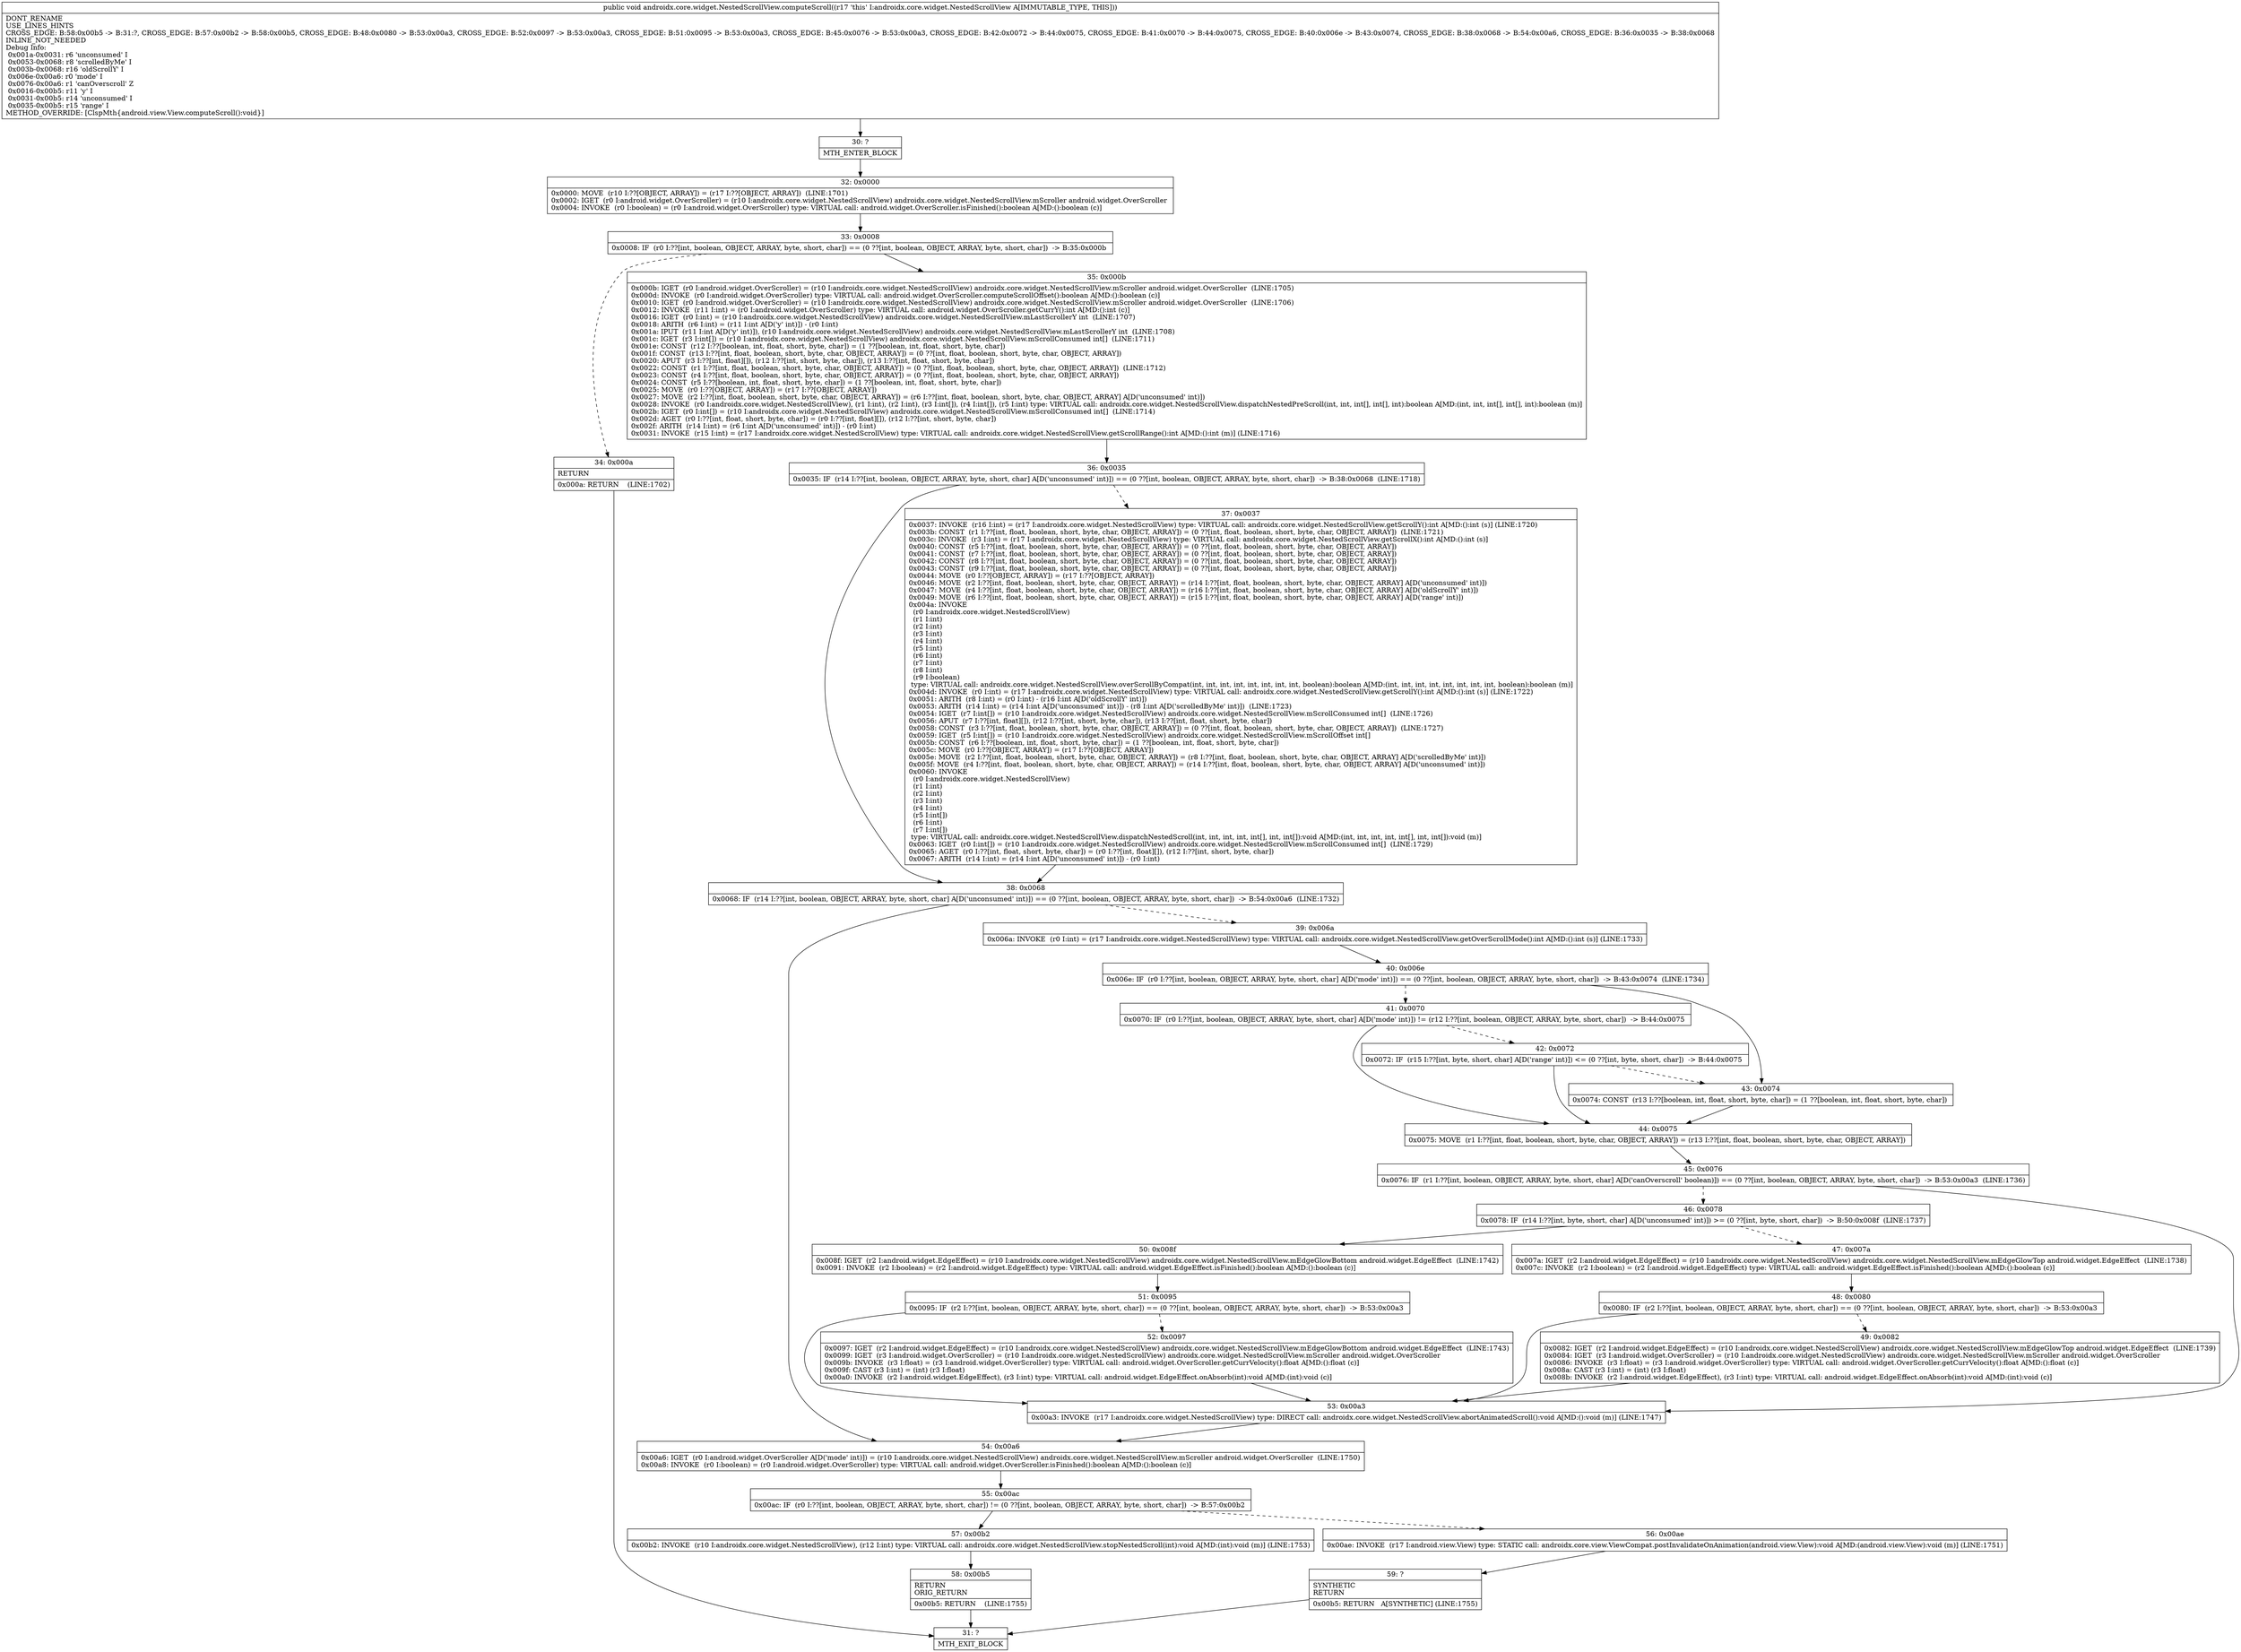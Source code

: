 digraph "CFG forandroidx.core.widget.NestedScrollView.computeScroll()V" {
Node_30 [shape=record,label="{30\:\ ?|MTH_ENTER_BLOCK\l}"];
Node_32 [shape=record,label="{32\:\ 0x0000|0x0000: MOVE  (r10 I:??[OBJECT, ARRAY]) = (r17 I:??[OBJECT, ARRAY])  (LINE:1701)\l0x0002: IGET  (r0 I:android.widget.OverScroller) = (r10 I:androidx.core.widget.NestedScrollView) androidx.core.widget.NestedScrollView.mScroller android.widget.OverScroller \l0x0004: INVOKE  (r0 I:boolean) = (r0 I:android.widget.OverScroller) type: VIRTUAL call: android.widget.OverScroller.isFinished():boolean A[MD:():boolean (c)]\l}"];
Node_33 [shape=record,label="{33\:\ 0x0008|0x0008: IF  (r0 I:??[int, boolean, OBJECT, ARRAY, byte, short, char]) == (0 ??[int, boolean, OBJECT, ARRAY, byte, short, char])  \-\> B:35:0x000b \l}"];
Node_34 [shape=record,label="{34\:\ 0x000a|RETURN\l|0x000a: RETURN    (LINE:1702)\l}"];
Node_31 [shape=record,label="{31\:\ ?|MTH_EXIT_BLOCK\l}"];
Node_35 [shape=record,label="{35\:\ 0x000b|0x000b: IGET  (r0 I:android.widget.OverScroller) = (r10 I:androidx.core.widget.NestedScrollView) androidx.core.widget.NestedScrollView.mScroller android.widget.OverScroller  (LINE:1705)\l0x000d: INVOKE  (r0 I:android.widget.OverScroller) type: VIRTUAL call: android.widget.OverScroller.computeScrollOffset():boolean A[MD:():boolean (c)]\l0x0010: IGET  (r0 I:android.widget.OverScroller) = (r10 I:androidx.core.widget.NestedScrollView) androidx.core.widget.NestedScrollView.mScroller android.widget.OverScroller  (LINE:1706)\l0x0012: INVOKE  (r11 I:int) = (r0 I:android.widget.OverScroller) type: VIRTUAL call: android.widget.OverScroller.getCurrY():int A[MD:():int (c)]\l0x0016: IGET  (r0 I:int) = (r10 I:androidx.core.widget.NestedScrollView) androidx.core.widget.NestedScrollView.mLastScrollerY int  (LINE:1707)\l0x0018: ARITH  (r6 I:int) = (r11 I:int A[D('y' int)]) \- (r0 I:int) \l0x001a: IPUT  (r11 I:int A[D('y' int)]), (r10 I:androidx.core.widget.NestedScrollView) androidx.core.widget.NestedScrollView.mLastScrollerY int  (LINE:1708)\l0x001c: IGET  (r3 I:int[]) = (r10 I:androidx.core.widget.NestedScrollView) androidx.core.widget.NestedScrollView.mScrollConsumed int[]  (LINE:1711)\l0x001e: CONST  (r12 I:??[boolean, int, float, short, byte, char]) = (1 ??[boolean, int, float, short, byte, char]) \l0x001f: CONST  (r13 I:??[int, float, boolean, short, byte, char, OBJECT, ARRAY]) = (0 ??[int, float, boolean, short, byte, char, OBJECT, ARRAY]) \l0x0020: APUT  (r3 I:??[int, float][]), (r12 I:??[int, short, byte, char]), (r13 I:??[int, float, short, byte, char]) \l0x0022: CONST  (r1 I:??[int, float, boolean, short, byte, char, OBJECT, ARRAY]) = (0 ??[int, float, boolean, short, byte, char, OBJECT, ARRAY])  (LINE:1712)\l0x0023: CONST  (r4 I:??[int, float, boolean, short, byte, char, OBJECT, ARRAY]) = (0 ??[int, float, boolean, short, byte, char, OBJECT, ARRAY]) \l0x0024: CONST  (r5 I:??[boolean, int, float, short, byte, char]) = (1 ??[boolean, int, float, short, byte, char]) \l0x0025: MOVE  (r0 I:??[OBJECT, ARRAY]) = (r17 I:??[OBJECT, ARRAY]) \l0x0027: MOVE  (r2 I:??[int, float, boolean, short, byte, char, OBJECT, ARRAY]) = (r6 I:??[int, float, boolean, short, byte, char, OBJECT, ARRAY] A[D('unconsumed' int)]) \l0x0028: INVOKE  (r0 I:androidx.core.widget.NestedScrollView), (r1 I:int), (r2 I:int), (r3 I:int[]), (r4 I:int[]), (r5 I:int) type: VIRTUAL call: androidx.core.widget.NestedScrollView.dispatchNestedPreScroll(int, int, int[], int[], int):boolean A[MD:(int, int, int[], int[], int):boolean (m)]\l0x002b: IGET  (r0 I:int[]) = (r10 I:androidx.core.widget.NestedScrollView) androidx.core.widget.NestedScrollView.mScrollConsumed int[]  (LINE:1714)\l0x002d: AGET  (r0 I:??[int, float, short, byte, char]) = (r0 I:??[int, float][]), (r12 I:??[int, short, byte, char]) \l0x002f: ARITH  (r14 I:int) = (r6 I:int A[D('unconsumed' int)]) \- (r0 I:int) \l0x0031: INVOKE  (r15 I:int) = (r17 I:androidx.core.widget.NestedScrollView) type: VIRTUAL call: androidx.core.widget.NestedScrollView.getScrollRange():int A[MD:():int (m)] (LINE:1716)\l}"];
Node_36 [shape=record,label="{36\:\ 0x0035|0x0035: IF  (r14 I:??[int, boolean, OBJECT, ARRAY, byte, short, char] A[D('unconsumed' int)]) == (0 ??[int, boolean, OBJECT, ARRAY, byte, short, char])  \-\> B:38:0x0068  (LINE:1718)\l}"];
Node_37 [shape=record,label="{37\:\ 0x0037|0x0037: INVOKE  (r16 I:int) = (r17 I:androidx.core.widget.NestedScrollView) type: VIRTUAL call: androidx.core.widget.NestedScrollView.getScrollY():int A[MD:():int (s)] (LINE:1720)\l0x003b: CONST  (r1 I:??[int, float, boolean, short, byte, char, OBJECT, ARRAY]) = (0 ??[int, float, boolean, short, byte, char, OBJECT, ARRAY])  (LINE:1721)\l0x003c: INVOKE  (r3 I:int) = (r17 I:androidx.core.widget.NestedScrollView) type: VIRTUAL call: androidx.core.widget.NestedScrollView.getScrollX():int A[MD:():int (s)]\l0x0040: CONST  (r5 I:??[int, float, boolean, short, byte, char, OBJECT, ARRAY]) = (0 ??[int, float, boolean, short, byte, char, OBJECT, ARRAY]) \l0x0041: CONST  (r7 I:??[int, float, boolean, short, byte, char, OBJECT, ARRAY]) = (0 ??[int, float, boolean, short, byte, char, OBJECT, ARRAY]) \l0x0042: CONST  (r8 I:??[int, float, boolean, short, byte, char, OBJECT, ARRAY]) = (0 ??[int, float, boolean, short, byte, char, OBJECT, ARRAY]) \l0x0043: CONST  (r9 I:??[int, float, boolean, short, byte, char, OBJECT, ARRAY]) = (0 ??[int, float, boolean, short, byte, char, OBJECT, ARRAY]) \l0x0044: MOVE  (r0 I:??[OBJECT, ARRAY]) = (r17 I:??[OBJECT, ARRAY]) \l0x0046: MOVE  (r2 I:??[int, float, boolean, short, byte, char, OBJECT, ARRAY]) = (r14 I:??[int, float, boolean, short, byte, char, OBJECT, ARRAY] A[D('unconsumed' int)]) \l0x0047: MOVE  (r4 I:??[int, float, boolean, short, byte, char, OBJECT, ARRAY]) = (r16 I:??[int, float, boolean, short, byte, char, OBJECT, ARRAY] A[D('oldScrollY' int)]) \l0x0049: MOVE  (r6 I:??[int, float, boolean, short, byte, char, OBJECT, ARRAY]) = (r15 I:??[int, float, boolean, short, byte, char, OBJECT, ARRAY] A[D('range' int)]) \l0x004a: INVOKE  \l  (r0 I:androidx.core.widget.NestedScrollView)\l  (r1 I:int)\l  (r2 I:int)\l  (r3 I:int)\l  (r4 I:int)\l  (r5 I:int)\l  (r6 I:int)\l  (r7 I:int)\l  (r8 I:int)\l  (r9 I:boolean)\l type: VIRTUAL call: androidx.core.widget.NestedScrollView.overScrollByCompat(int, int, int, int, int, int, int, int, boolean):boolean A[MD:(int, int, int, int, int, int, int, int, boolean):boolean (m)]\l0x004d: INVOKE  (r0 I:int) = (r17 I:androidx.core.widget.NestedScrollView) type: VIRTUAL call: androidx.core.widget.NestedScrollView.getScrollY():int A[MD:():int (s)] (LINE:1722)\l0x0051: ARITH  (r8 I:int) = (r0 I:int) \- (r16 I:int A[D('oldScrollY' int)]) \l0x0053: ARITH  (r14 I:int) = (r14 I:int A[D('unconsumed' int)]) \- (r8 I:int A[D('scrolledByMe' int)])  (LINE:1723)\l0x0054: IGET  (r7 I:int[]) = (r10 I:androidx.core.widget.NestedScrollView) androidx.core.widget.NestedScrollView.mScrollConsumed int[]  (LINE:1726)\l0x0056: APUT  (r7 I:??[int, float][]), (r12 I:??[int, short, byte, char]), (r13 I:??[int, float, short, byte, char]) \l0x0058: CONST  (r3 I:??[int, float, boolean, short, byte, char, OBJECT, ARRAY]) = (0 ??[int, float, boolean, short, byte, char, OBJECT, ARRAY])  (LINE:1727)\l0x0059: IGET  (r5 I:int[]) = (r10 I:androidx.core.widget.NestedScrollView) androidx.core.widget.NestedScrollView.mScrollOffset int[] \l0x005b: CONST  (r6 I:??[boolean, int, float, short, byte, char]) = (1 ??[boolean, int, float, short, byte, char]) \l0x005c: MOVE  (r0 I:??[OBJECT, ARRAY]) = (r17 I:??[OBJECT, ARRAY]) \l0x005e: MOVE  (r2 I:??[int, float, boolean, short, byte, char, OBJECT, ARRAY]) = (r8 I:??[int, float, boolean, short, byte, char, OBJECT, ARRAY] A[D('scrolledByMe' int)]) \l0x005f: MOVE  (r4 I:??[int, float, boolean, short, byte, char, OBJECT, ARRAY]) = (r14 I:??[int, float, boolean, short, byte, char, OBJECT, ARRAY] A[D('unconsumed' int)]) \l0x0060: INVOKE  \l  (r0 I:androidx.core.widget.NestedScrollView)\l  (r1 I:int)\l  (r2 I:int)\l  (r3 I:int)\l  (r4 I:int)\l  (r5 I:int[])\l  (r6 I:int)\l  (r7 I:int[])\l type: VIRTUAL call: androidx.core.widget.NestedScrollView.dispatchNestedScroll(int, int, int, int, int[], int, int[]):void A[MD:(int, int, int, int, int[], int, int[]):void (m)]\l0x0063: IGET  (r0 I:int[]) = (r10 I:androidx.core.widget.NestedScrollView) androidx.core.widget.NestedScrollView.mScrollConsumed int[]  (LINE:1729)\l0x0065: AGET  (r0 I:??[int, float, short, byte, char]) = (r0 I:??[int, float][]), (r12 I:??[int, short, byte, char]) \l0x0067: ARITH  (r14 I:int) = (r14 I:int A[D('unconsumed' int)]) \- (r0 I:int) \l}"];
Node_38 [shape=record,label="{38\:\ 0x0068|0x0068: IF  (r14 I:??[int, boolean, OBJECT, ARRAY, byte, short, char] A[D('unconsumed' int)]) == (0 ??[int, boolean, OBJECT, ARRAY, byte, short, char])  \-\> B:54:0x00a6  (LINE:1732)\l}"];
Node_39 [shape=record,label="{39\:\ 0x006a|0x006a: INVOKE  (r0 I:int) = (r17 I:androidx.core.widget.NestedScrollView) type: VIRTUAL call: androidx.core.widget.NestedScrollView.getOverScrollMode():int A[MD:():int (s)] (LINE:1733)\l}"];
Node_40 [shape=record,label="{40\:\ 0x006e|0x006e: IF  (r0 I:??[int, boolean, OBJECT, ARRAY, byte, short, char] A[D('mode' int)]) == (0 ??[int, boolean, OBJECT, ARRAY, byte, short, char])  \-\> B:43:0x0074  (LINE:1734)\l}"];
Node_41 [shape=record,label="{41\:\ 0x0070|0x0070: IF  (r0 I:??[int, boolean, OBJECT, ARRAY, byte, short, char] A[D('mode' int)]) != (r12 I:??[int, boolean, OBJECT, ARRAY, byte, short, char])  \-\> B:44:0x0075 \l}"];
Node_42 [shape=record,label="{42\:\ 0x0072|0x0072: IF  (r15 I:??[int, byte, short, char] A[D('range' int)]) \<= (0 ??[int, byte, short, char])  \-\> B:44:0x0075 \l}"];
Node_44 [shape=record,label="{44\:\ 0x0075|0x0075: MOVE  (r1 I:??[int, float, boolean, short, byte, char, OBJECT, ARRAY]) = (r13 I:??[int, float, boolean, short, byte, char, OBJECT, ARRAY]) \l}"];
Node_45 [shape=record,label="{45\:\ 0x0076|0x0076: IF  (r1 I:??[int, boolean, OBJECT, ARRAY, byte, short, char] A[D('canOverscroll' boolean)]) == (0 ??[int, boolean, OBJECT, ARRAY, byte, short, char])  \-\> B:53:0x00a3  (LINE:1736)\l}"];
Node_46 [shape=record,label="{46\:\ 0x0078|0x0078: IF  (r14 I:??[int, byte, short, char] A[D('unconsumed' int)]) \>= (0 ??[int, byte, short, char])  \-\> B:50:0x008f  (LINE:1737)\l}"];
Node_47 [shape=record,label="{47\:\ 0x007a|0x007a: IGET  (r2 I:android.widget.EdgeEffect) = (r10 I:androidx.core.widget.NestedScrollView) androidx.core.widget.NestedScrollView.mEdgeGlowTop android.widget.EdgeEffect  (LINE:1738)\l0x007c: INVOKE  (r2 I:boolean) = (r2 I:android.widget.EdgeEffect) type: VIRTUAL call: android.widget.EdgeEffect.isFinished():boolean A[MD:():boolean (c)]\l}"];
Node_48 [shape=record,label="{48\:\ 0x0080|0x0080: IF  (r2 I:??[int, boolean, OBJECT, ARRAY, byte, short, char]) == (0 ??[int, boolean, OBJECT, ARRAY, byte, short, char])  \-\> B:53:0x00a3 \l}"];
Node_49 [shape=record,label="{49\:\ 0x0082|0x0082: IGET  (r2 I:android.widget.EdgeEffect) = (r10 I:androidx.core.widget.NestedScrollView) androidx.core.widget.NestedScrollView.mEdgeGlowTop android.widget.EdgeEffect  (LINE:1739)\l0x0084: IGET  (r3 I:android.widget.OverScroller) = (r10 I:androidx.core.widget.NestedScrollView) androidx.core.widget.NestedScrollView.mScroller android.widget.OverScroller \l0x0086: INVOKE  (r3 I:float) = (r3 I:android.widget.OverScroller) type: VIRTUAL call: android.widget.OverScroller.getCurrVelocity():float A[MD:():float (c)]\l0x008a: CAST (r3 I:int) = (int) (r3 I:float) \l0x008b: INVOKE  (r2 I:android.widget.EdgeEffect), (r3 I:int) type: VIRTUAL call: android.widget.EdgeEffect.onAbsorb(int):void A[MD:(int):void (c)]\l}"];
Node_50 [shape=record,label="{50\:\ 0x008f|0x008f: IGET  (r2 I:android.widget.EdgeEffect) = (r10 I:androidx.core.widget.NestedScrollView) androidx.core.widget.NestedScrollView.mEdgeGlowBottom android.widget.EdgeEffect  (LINE:1742)\l0x0091: INVOKE  (r2 I:boolean) = (r2 I:android.widget.EdgeEffect) type: VIRTUAL call: android.widget.EdgeEffect.isFinished():boolean A[MD:():boolean (c)]\l}"];
Node_51 [shape=record,label="{51\:\ 0x0095|0x0095: IF  (r2 I:??[int, boolean, OBJECT, ARRAY, byte, short, char]) == (0 ??[int, boolean, OBJECT, ARRAY, byte, short, char])  \-\> B:53:0x00a3 \l}"];
Node_52 [shape=record,label="{52\:\ 0x0097|0x0097: IGET  (r2 I:android.widget.EdgeEffect) = (r10 I:androidx.core.widget.NestedScrollView) androidx.core.widget.NestedScrollView.mEdgeGlowBottom android.widget.EdgeEffect  (LINE:1743)\l0x0099: IGET  (r3 I:android.widget.OverScroller) = (r10 I:androidx.core.widget.NestedScrollView) androidx.core.widget.NestedScrollView.mScroller android.widget.OverScroller \l0x009b: INVOKE  (r3 I:float) = (r3 I:android.widget.OverScroller) type: VIRTUAL call: android.widget.OverScroller.getCurrVelocity():float A[MD:():float (c)]\l0x009f: CAST (r3 I:int) = (int) (r3 I:float) \l0x00a0: INVOKE  (r2 I:android.widget.EdgeEffect), (r3 I:int) type: VIRTUAL call: android.widget.EdgeEffect.onAbsorb(int):void A[MD:(int):void (c)]\l}"];
Node_53 [shape=record,label="{53\:\ 0x00a3|0x00a3: INVOKE  (r17 I:androidx.core.widget.NestedScrollView) type: DIRECT call: androidx.core.widget.NestedScrollView.abortAnimatedScroll():void A[MD:():void (m)] (LINE:1747)\l}"];
Node_43 [shape=record,label="{43\:\ 0x0074|0x0074: CONST  (r13 I:??[boolean, int, float, short, byte, char]) = (1 ??[boolean, int, float, short, byte, char]) \l}"];
Node_54 [shape=record,label="{54\:\ 0x00a6|0x00a6: IGET  (r0 I:android.widget.OverScroller A[D('mode' int)]) = (r10 I:androidx.core.widget.NestedScrollView) androidx.core.widget.NestedScrollView.mScroller android.widget.OverScroller  (LINE:1750)\l0x00a8: INVOKE  (r0 I:boolean) = (r0 I:android.widget.OverScroller) type: VIRTUAL call: android.widget.OverScroller.isFinished():boolean A[MD:():boolean (c)]\l}"];
Node_55 [shape=record,label="{55\:\ 0x00ac|0x00ac: IF  (r0 I:??[int, boolean, OBJECT, ARRAY, byte, short, char]) != (0 ??[int, boolean, OBJECT, ARRAY, byte, short, char])  \-\> B:57:0x00b2 \l}"];
Node_56 [shape=record,label="{56\:\ 0x00ae|0x00ae: INVOKE  (r17 I:android.view.View) type: STATIC call: androidx.core.view.ViewCompat.postInvalidateOnAnimation(android.view.View):void A[MD:(android.view.View):void (m)] (LINE:1751)\l}"];
Node_59 [shape=record,label="{59\:\ ?|SYNTHETIC\lRETURN\l|0x00b5: RETURN   A[SYNTHETIC] (LINE:1755)\l}"];
Node_57 [shape=record,label="{57\:\ 0x00b2|0x00b2: INVOKE  (r10 I:androidx.core.widget.NestedScrollView), (r12 I:int) type: VIRTUAL call: androidx.core.widget.NestedScrollView.stopNestedScroll(int):void A[MD:(int):void (m)] (LINE:1753)\l}"];
Node_58 [shape=record,label="{58\:\ 0x00b5|RETURN\lORIG_RETURN\l|0x00b5: RETURN    (LINE:1755)\l}"];
MethodNode[shape=record,label="{public void androidx.core.widget.NestedScrollView.computeScroll((r17 'this' I:androidx.core.widget.NestedScrollView A[IMMUTABLE_TYPE, THIS]))  | DONT_RENAME\lUSE_LINES_HINTS\lCROSS_EDGE: B:58:0x00b5 \-\> B:31:?, CROSS_EDGE: B:57:0x00b2 \-\> B:58:0x00b5, CROSS_EDGE: B:48:0x0080 \-\> B:53:0x00a3, CROSS_EDGE: B:52:0x0097 \-\> B:53:0x00a3, CROSS_EDGE: B:51:0x0095 \-\> B:53:0x00a3, CROSS_EDGE: B:45:0x0076 \-\> B:53:0x00a3, CROSS_EDGE: B:42:0x0072 \-\> B:44:0x0075, CROSS_EDGE: B:41:0x0070 \-\> B:44:0x0075, CROSS_EDGE: B:40:0x006e \-\> B:43:0x0074, CROSS_EDGE: B:38:0x0068 \-\> B:54:0x00a6, CROSS_EDGE: B:36:0x0035 \-\> B:38:0x0068\lINLINE_NOT_NEEDED\lDebug Info:\l  0x001a\-0x0031: r6 'unconsumed' I\l  0x0053\-0x0068: r8 'scrolledByMe' I\l  0x003b\-0x0068: r16 'oldScrollY' I\l  0x006e\-0x00a6: r0 'mode' I\l  0x0076\-0x00a6: r1 'canOverscroll' Z\l  0x0016\-0x00b5: r11 'y' I\l  0x0031\-0x00b5: r14 'unconsumed' I\l  0x0035\-0x00b5: r15 'range' I\lMETHOD_OVERRIDE: [ClspMth\{android.view.View.computeScroll():void\}]\l}"];
MethodNode -> Node_30;Node_30 -> Node_32;
Node_32 -> Node_33;
Node_33 -> Node_34[style=dashed];
Node_33 -> Node_35;
Node_34 -> Node_31;
Node_35 -> Node_36;
Node_36 -> Node_37[style=dashed];
Node_36 -> Node_38;
Node_37 -> Node_38;
Node_38 -> Node_39[style=dashed];
Node_38 -> Node_54;
Node_39 -> Node_40;
Node_40 -> Node_41[style=dashed];
Node_40 -> Node_43;
Node_41 -> Node_42[style=dashed];
Node_41 -> Node_44;
Node_42 -> Node_43[style=dashed];
Node_42 -> Node_44;
Node_44 -> Node_45;
Node_45 -> Node_46[style=dashed];
Node_45 -> Node_53;
Node_46 -> Node_47[style=dashed];
Node_46 -> Node_50;
Node_47 -> Node_48;
Node_48 -> Node_49[style=dashed];
Node_48 -> Node_53;
Node_49 -> Node_53;
Node_50 -> Node_51;
Node_51 -> Node_52[style=dashed];
Node_51 -> Node_53;
Node_52 -> Node_53;
Node_53 -> Node_54;
Node_43 -> Node_44;
Node_54 -> Node_55;
Node_55 -> Node_56[style=dashed];
Node_55 -> Node_57;
Node_56 -> Node_59;
Node_59 -> Node_31;
Node_57 -> Node_58;
Node_58 -> Node_31;
}


